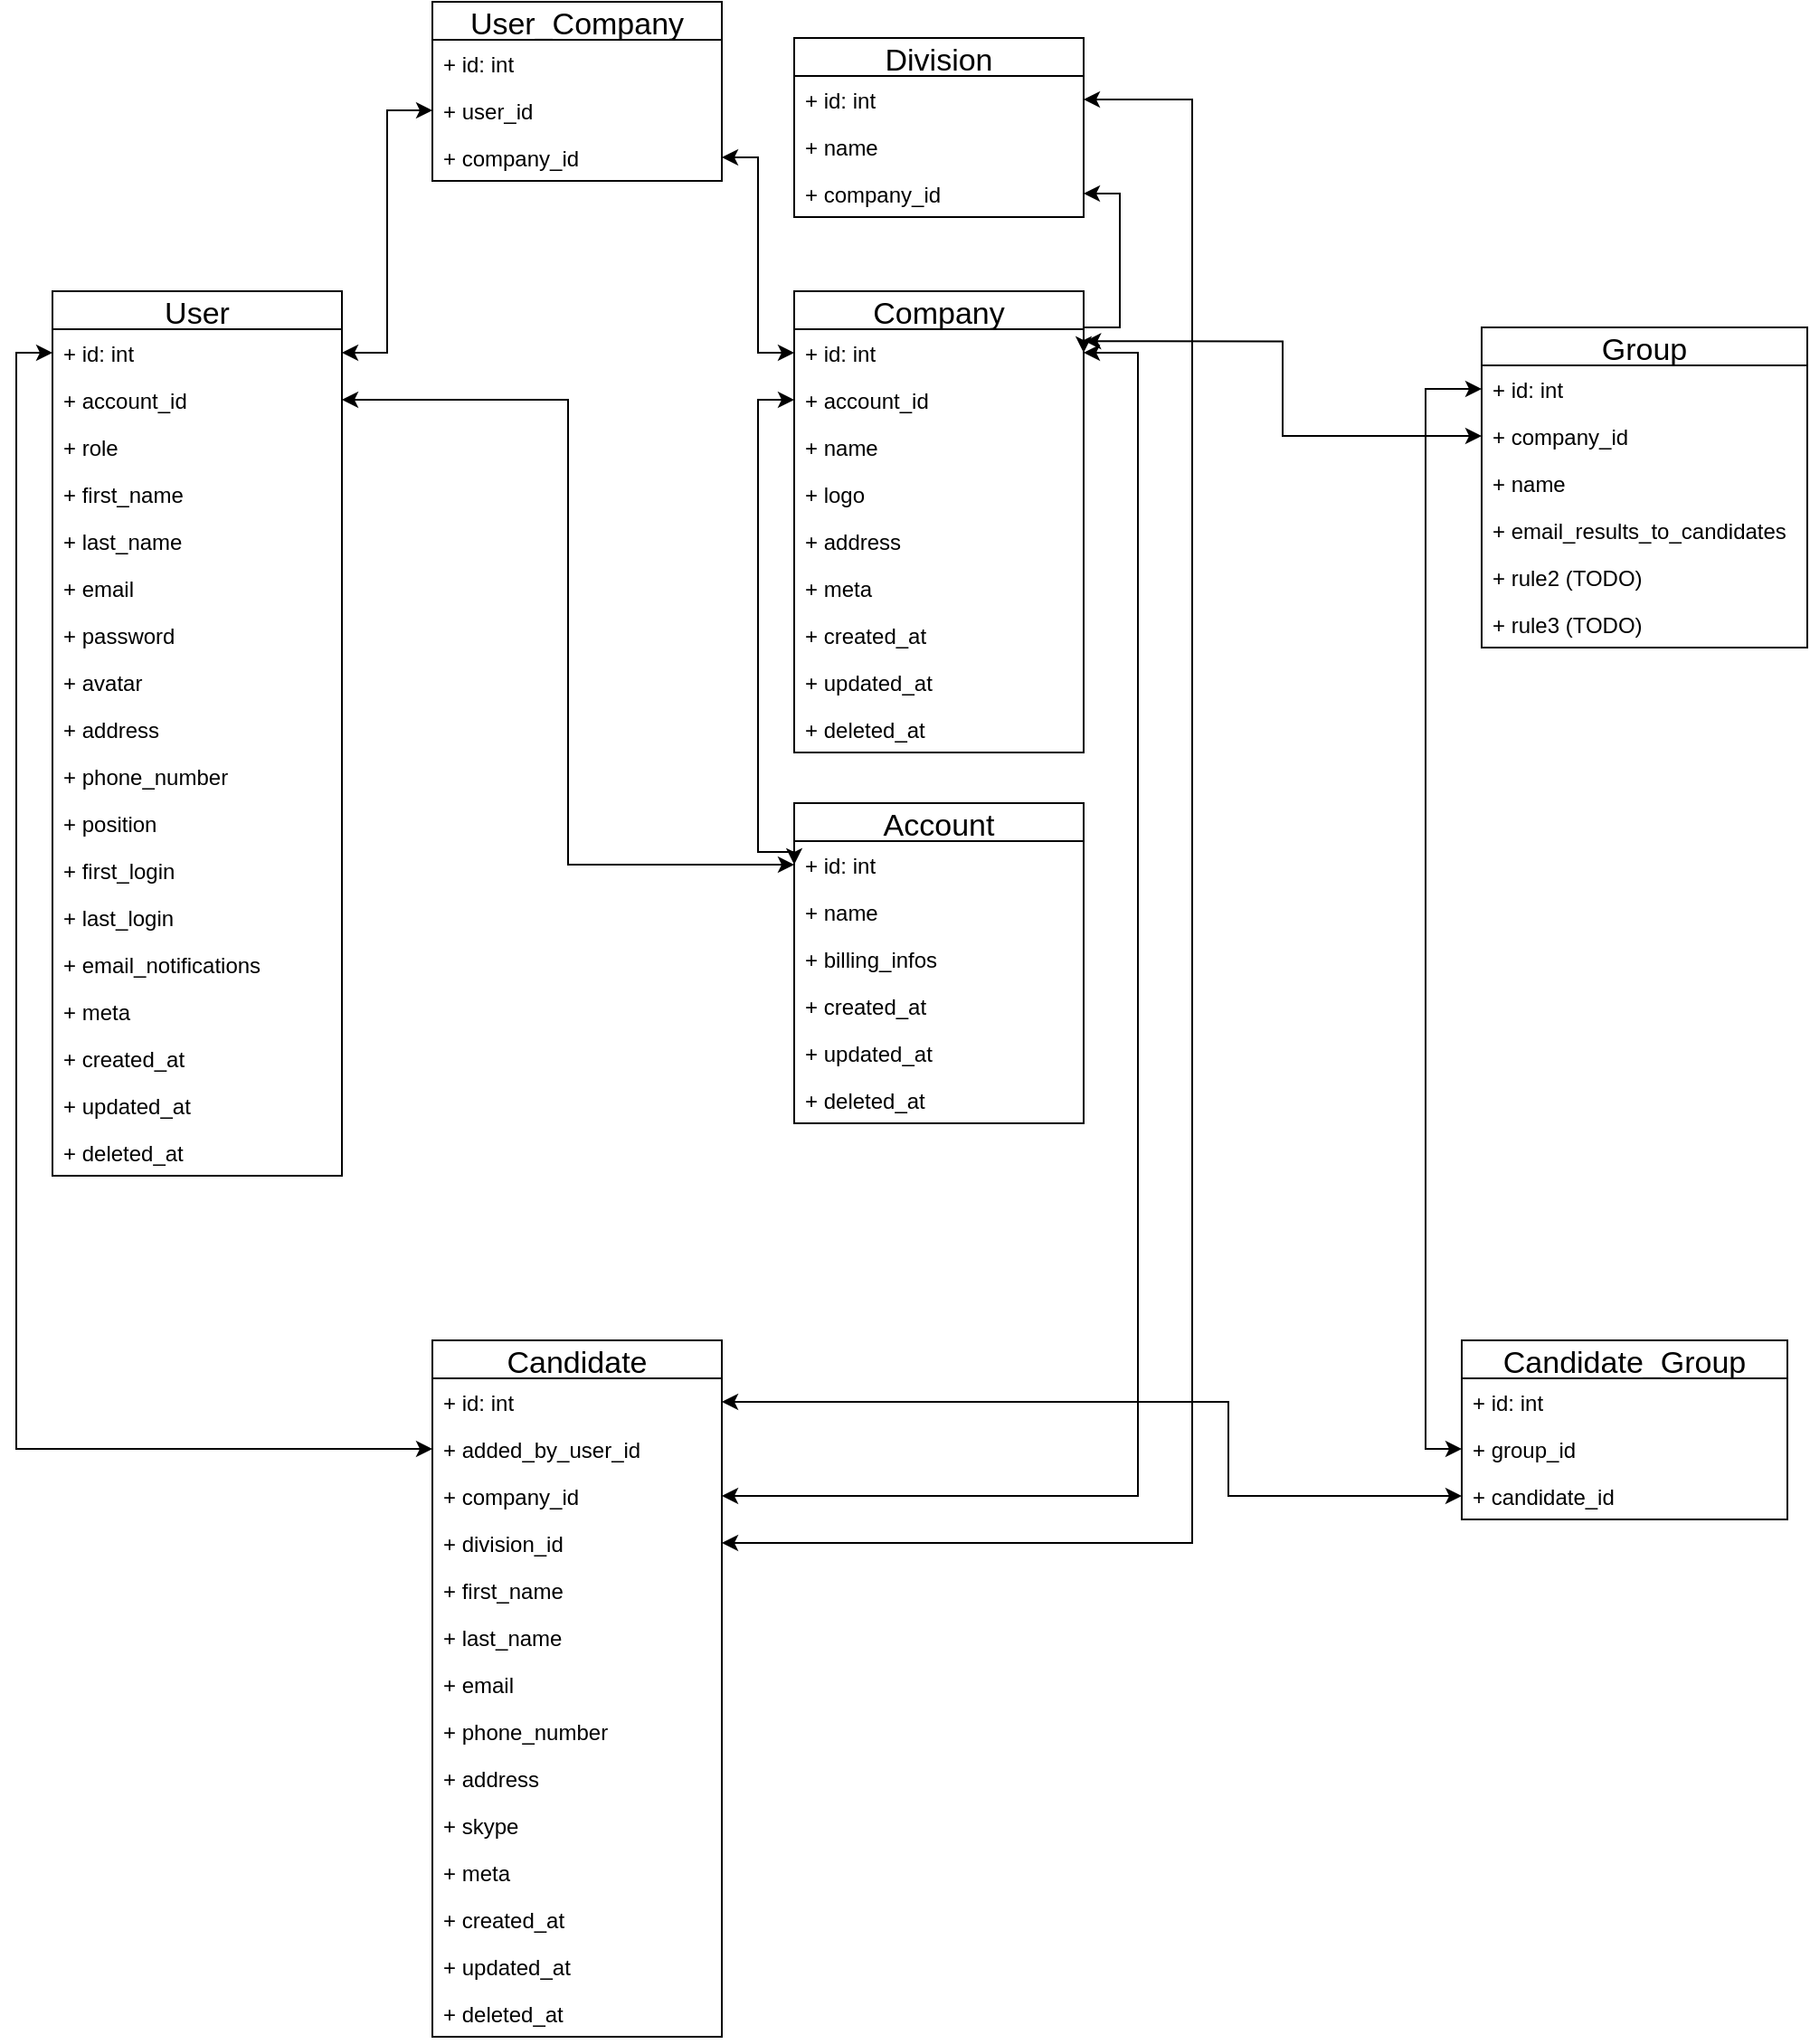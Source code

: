 <mxfile version="12.2.7" type="device" pages="1"><diagram name="Page-1" id="c4acf3e9-155e-7222-9cf6-157b1a14988f"><mxGraphModel dx="1114" dy="2570" grid="1" gridSize="10" guides="1" tooltips="1" connect="1" arrows="1" fold="1" page="1" pageScale="1" pageWidth="850" pageHeight="1100" background="#ffffff" math="0" shadow="0"><root><mxCell id="0"/><mxCell id="1" parent="0"/><object label="User" asdasdas="" asdasda="" id="b9Wboean_WY9golVHBbR-16"><mxCell style="swimlane;fontStyle=0;childLayout=stackLayout;horizontal=1;startSize=21;fillColor=none;horizontalStack=0;resizeParent=1;resizeParentMax=0;resizeLast=0;collapsible=1;marginBottom=0;fontSize=17;" vertex="1" parent="1"><mxGeometry x="70" y="110" width="160" height="489" as="geometry"><mxRectangle x="70" y="110" width="120" height="30" as="alternateBounds"/></mxGeometry></mxCell></object><mxCell id="b9Wboean_WY9golVHBbR-17" value="+ id: int" style="text;strokeColor=none;fillColor=none;align=left;verticalAlign=top;spacingLeft=4;spacingRight=4;overflow=hidden;rotatable=0;points=[[0,0.5],[1,0.5]];portConstraint=eastwest;" vertex="1" parent="b9Wboean_WY9golVHBbR-16"><mxGeometry y="21" width="160" height="26" as="geometry"/></mxCell><mxCell id="b9Wboean_WY9golVHBbR-54" value="+ account_id" style="text;strokeColor=none;fillColor=none;align=left;verticalAlign=top;spacingLeft=4;spacingRight=4;overflow=hidden;rotatable=0;points=[[0,0.5],[1,0.5]];portConstraint=eastwest;" vertex="1" parent="b9Wboean_WY9golVHBbR-16"><mxGeometry y="47" width="160" height="26" as="geometry"/></mxCell><mxCell id="b9Wboean_WY9golVHBbR-27" value="+ role" style="text;strokeColor=none;fillColor=none;align=left;verticalAlign=top;spacingLeft=4;spacingRight=4;overflow=hidden;rotatable=0;points=[[0,0.5],[1,0.5]];portConstraint=eastwest;" vertex="1" parent="b9Wboean_WY9golVHBbR-16"><mxGeometry y="73" width="160" height="26" as="geometry"/></mxCell><mxCell id="b9Wboean_WY9golVHBbR-18" value="+ first_name" style="text;strokeColor=none;fillColor=none;align=left;verticalAlign=top;spacingLeft=4;spacingRight=4;overflow=hidden;rotatable=0;points=[[0,0.5],[1,0.5]];portConstraint=eastwest;" vertex="1" parent="b9Wboean_WY9golVHBbR-16"><mxGeometry y="99" width="160" height="26" as="geometry"/></mxCell><mxCell id="b9Wboean_WY9golVHBbR-20" value="+ last_name" style="text;strokeColor=none;fillColor=none;align=left;verticalAlign=top;spacingLeft=4;spacingRight=4;overflow=hidden;rotatable=0;points=[[0,0.5],[1,0.5]];portConstraint=eastwest;" vertex="1" parent="b9Wboean_WY9golVHBbR-16"><mxGeometry y="125" width="160" height="26" as="geometry"/></mxCell><mxCell id="b9Wboean_WY9golVHBbR-21" value="+ email" style="text;strokeColor=none;fillColor=none;align=left;verticalAlign=top;spacingLeft=4;spacingRight=4;overflow=hidden;rotatable=0;points=[[0,0.5],[1,0.5]];portConstraint=eastwest;" vertex="1" parent="b9Wboean_WY9golVHBbR-16"><mxGeometry y="151" width="160" height="26" as="geometry"/></mxCell><mxCell id="b9Wboean_WY9golVHBbR-22" value="+ password" style="text;strokeColor=none;fillColor=none;align=left;verticalAlign=top;spacingLeft=4;spacingRight=4;overflow=hidden;rotatable=0;points=[[0,0.5],[1,0.5]];portConstraint=eastwest;" vertex="1" parent="b9Wboean_WY9golVHBbR-16"><mxGeometry y="177" width="160" height="26" as="geometry"/></mxCell><mxCell id="b9Wboean_WY9golVHBbR-23" value="+ avatar" style="text;strokeColor=none;fillColor=none;align=left;verticalAlign=top;spacingLeft=4;spacingRight=4;overflow=hidden;rotatable=0;points=[[0,0.5],[1,0.5]];portConstraint=eastwest;" vertex="1" parent="b9Wboean_WY9golVHBbR-16"><mxGeometry y="203" width="160" height="26" as="geometry"/></mxCell><mxCell id="b9Wboean_WY9golVHBbR-24" value="+ address" style="text;strokeColor=none;fillColor=none;align=left;verticalAlign=top;spacingLeft=4;spacingRight=4;overflow=hidden;rotatable=0;points=[[0,0.5],[1,0.5]];portConstraint=eastwest;" vertex="1" parent="b9Wboean_WY9golVHBbR-16"><mxGeometry y="229" width="160" height="26" as="geometry"/></mxCell><mxCell id="b9Wboean_WY9golVHBbR-25" value="+ phone_number" style="text;strokeColor=none;fillColor=none;align=left;verticalAlign=top;spacingLeft=4;spacingRight=4;overflow=hidden;rotatable=0;points=[[0,0.5],[1,0.5]];portConstraint=eastwest;" vertex="1" parent="b9Wboean_WY9golVHBbR-16"><mxGeometry y="255" width="160" height="26" as="geometry"/></mxCell><mxCell id="b9Wboean_WY9golVHBbR-26" value="+ position" style="text;strokeColor=none;fillColor=none;align=left;verticalAlign=top;spacingLeft=4;spacingRight=4;overflow=hidden;rotatable=0;points=[[0,0.5],[1,0.5]];portConstraint=eastwest;" vertex="1" parent="b9Wboean_WY9golVHBbR-16"><mxGeometry y="281" width="160" height="26" as="geometry"/></mxCell><mxCell id="b9Wboean_WY9golVHBbR-28" value="+ first_login&#10;" style="text;strokeColor=none;fillColor=none;align=left;verticalAlign=top;spacingLeft=4;spacingRight=4;overflow=hidden;rotatable=0;points=[[0,0.5],[1,0.5]];portConstraint=eastwest;" vertex="1" parent="b9Wboean_WY9golVHBbR-16"><mxGeometry y="307" width="160" height="26" as="geometry"/></mxCell><mxCell id="b9Wboean_WY9golVHBbR-29" value="+ last_login&#10;" style="text;strokeColor=none;fillColor=none;align=left;verticalAlign=top;spacingLeft=4;spacingRight=4;overflow=hidden;rotatable=0;points=[[0,0.5],[1,0.5]];portConstraint=eastwest;" vertex="1" parent="b9Wboean_WY9golVHBbR-16"><mxGeometry y="333" width="160" height="26" as="geometry"/></mxCell><mxCell id="b9Wboean_WY9golVHBbR-30" value="+ email_notifications" style="text;strokeColor=none;fillColor=none;align=left;verticalAlign=top;spacingLeft=4;spacingRight=4;overflow=hidden;rotatable=0;points=[[0,0.5],[1,0.5]];portConstraint=eastwest;" vertex="1" parent="b9Wboean_WY9golVHBbR-16"><mxGeometry y="359" width="160" height="26" as="geometry"/></mxCell><mxCell id="b9Wboean_WY9golVHBbR-129" value="+ meta" style="text;strokeColor=none;fillColor=none;align=left;verticalAlign=top;spacingLeft=4;spacingRight=4;overflow=hidden;rotatable=0;points=[[0,0.5],[1,0.5]];portConstraint=eastwest;" vertex="1" parent="b9Wboean_WY9golVHBbR-16"><mxGeometry y="385" width="160" height="26" as="geometry"/></mxCell><mxCell id="b9Wboean_WY9golVHBbR-31" value="+ created_at" style="text;strokeColor=none;fillColor=none;align=left;verticalAlign=top;spacingLeft=4;spacingRight=4;overflow=hidden;rotatable=0;points=[[0,0.5],[1,0.5]];portConstraint=eastwest;" vertex="1" parent="b9Wboean_WY9golVHBbR-16"><mxGeometry y="411" width="160" height="26" as="geometry"/></mxCell><mxCell id="b9Wboean_WY9golVHBbR-32" value="+ updated_at" style="text;strokeColor=none;fillColor=none;align=left;verticalAlign=top;spacingLeft=4;spacingRight=4;overflow=hidden;rotatable=0;points=[[0,0.5],[1,0.5]];portConstraint=eastwest;" vertex="1" parent="b9Wboean_WY9golVHBbR-16"><mxGeometry y="437" width="160" height="26" as="geometry"/></mxCell><mxCell id="b9Wboean_WY9golVHBbR-33" value="+ deleted_at" style="text;strokeColor=none;fillColor=none;align=left;verticalAlign=top;spacingLeft=4;spacingRight=4;overflow=hidden;rotatable=0;points=[[0,0.5],[1,0.5]];portConstraint=eastwest;" vertex="1" parent="b9Wboean_WY9golVHBbR-16"><mxGeometry y="463" width="160" height="26" as="geometry"/></mxCell><object label="Account" asdasdas="" asdasda="" id="b9Wboean_WY9golVHBbR-34"><mxCell style="swimlane;fontStyle=0;childLayout=stackLayout;horizontal=1;startSize=21;fillColor=none;horizontalStack=0;resizeParent=1;resizeParentMax=0;resizeLast=0;collapsible=1;marginBottom=0;fontSize=17;" vertex="1" parent="1"><mxGeometry x="480" y="393" width="160" height="177" as="geometry"><mxRectangle x="70" y="110" width="120" height="30" as="alternateBounds"/></mxGeometry></mxCell></object><mxCell id="b9Wboean_WY9golVHBbR-35" value="+ id: int" style="text;strokeColor=none;fillColor=none;align=left;verticalAlign=top;spacingLeft=4;spacingRight=4;overflow=hidden;rotatable=0;points=[[0,0.5],[1,0.5]];portConstraint=eastwest;" vertex="1" parent="b9Wboean_WY9golVHBbR-34"><mxGeometry y="21" width="160" height="26" as="geometry"/></mxCell><mxCell id="b9Wboean_WY9golVHBbR-36" value="+ name&#10;" style="text;strokeColor=none;fillColor=none;align=left;verticalAlign=top;spacingLeft=4;spacingRight=4;overflow=hidden;rotatable=0;points=[[0,0.5],[1,0.5]];portConstraint=eastwest;" vertex="1" parent="b9Wboean_WY9golVHBbR-34"><mxGeometry y="47" width="160" height="26" as="geometry"/></mxCell><mxCell id="b9Wboean_WY9golVHBbR-51" value="+ billing_infos" style="text;strokeColor=none;fillColor=none;align=left;verticalAlign=top;spacingLeft=4;spacingRight=4;overflow=hidden;rotatable=0;points=[[0,0.5],[1,0.5]];portConstraint=eastwest;" vertex="1" parent="b9Wboean_WY9golVHBbR-34"><mxGeometry y="73" width="160" height="26" as="geometry"/></mxCell><mxCell id="b9Wboean_WY9golVHBbR-52" value="+ created_at" style="text;strokeColor=none;fillColor=none;align=left;verticalAlign=top;spacingLeft=4;spacingRight=4;overflow=hidden;rotatable=0;points=[[0,0.5],[1,0.5]];portConstraint=eastwest;" vertex="1" parent="b9Wboean_WY9golVHBbR-34"><mxGeometry y="99" width="160" height="26" as="geometry"/></mxCell><mxCell id="b9Wboean_WY9golVHBbR-53" value="+ updated_at" style="text;strokeColor=none;fillColor=none;align=left;verticalAlign=top;spacingLeft=4;spacingRight=4;overflow=hidden;rotatable=0;points=[[0,0.5],[1,0.5]];portConstraint=eastwest;" vertex="1" parent="b9Wboean_WY9golVHBbR-34"><mxGeometry y="125" width="160" height="26" as="geometry"/></mxCell><mxCell id="b9Wboean_WY9golVHBbR-65" value="+ deleted_at" style="text;strokeColor=none;fillColor=none;align=left;verticalAlign=top;spacingLeft=4;spacingRight=4;overflow=hidden;rotatable=0;points=[[0,0.5],[1,0.5]];portConstraint=eastwest;" vertex="1" parent="b9Wboean_WY9golVHBbR-34"><mxGeometry y="151" width="160" height="26" as="geometry"/></mxCell><mxCell id="b9Wboean_WY9golVHBbR-57" style="edgeStyle=orthogonalEdgeStyle;rounded=0;orthogonalLoop=1;jettySize=auto;html=1;exitX=1;exitY=0.5;exitDx=0;exitDy=0;entryX=0;entryY=0.5;entryDx=0;entryDy=0;fontSize=17;startArrow=classic;startFill=1;" edge="1" parent="1" source="b9Wboean_WY9golVHBbR-54" target="b9Wboean_WY9golVHBbR-35"><mxGeometry relative="1" as="geometry"/></mxCell><object label="Company" asdasdas="" asdasda="" id="b9Wboean_WY9golVHBbR-58"><mxCell style="swimlane;fontStyle=0;childLayout=stackLayout;horizontal=1;startSize=21;fillColor=none;horizontalStack=0;resizeParent=1;resizeParentMax=0;resizeLast=0;collapsible=1;marginBottom=0;fontSize=17;" vertex="1" parent="1"><mxGeometry x="480" y="110" width="160" height="255" as="geometry"><mxRectangle x="70" y="110" width="120" height="30" as="alternateBounds"/></mxGeometry></mxCell></object><mxCell id="b9Wboean_WY9golVHBbR-59" value="+ id: int" style="text;strokeColor=none;fillColor=none;align=left;verticalAlign=top;spacingLeft=4;spacingRight=4;overflow=hidden;rotatable=0;points=[[0,0.5],[1,0.5]];portConstraint=eastwest;" vertex="1" parent="b9Wboean_WY9golVHBbR-58"><mxGeometry y="21" width="160" height="26" as="geometry"/></mxCell><mxCell id="b9Wboean_WY9golVHBbR-67" value="+ account_id" style="text;strokeColor=none;fillColor=none;align=left;verticalAlign=top;spacingLeft=4;spacingRight=4;overflow=hidden;rotatable=0;points=[[0,0.5],[1,0.5]];portConstraint=eastwest;" vertex="1" parent="b9Wboean_WY9golVHBbR-58"><mxGeometry y="47" width="160" height="26" as="geometry"/></mxCell><mxCell id="b9Wboean_WY9golVHBbR-60" value="+ name&#10;" style="text;strokeColor=none;fillColor=none;align=left;verticalAlign=top;spacingLeft=4;spacingRight=4;overflow=hidden;rotatable=0;points=[[0,0.5],[1,0.5]];portConstraint=eastwest;" vertex="1" parent="b9Wboean_WY9golVHBbR-58"><mxGeometry y="73" width="160" height="26" as="geometry"/></mxCell><mxCell id="b9Wboean_WY9golVHBbR-111" value="+ logo&#10;" style="text;strokeColor=none;fillColor=none;align=left;verticalAlign=top;spacingLeft=4;spacingRight=4;overflow=hidden;rotatable=0;points=[[0,0.5],[1,0.5]];portConstraint=eastwest;" vertex="1" parent="b9Wboean_WY9golVHBbR-58"><mxGeometry y="99" width="160" height="26" as="geometry"/></mxCell><mxCell id="b9Wboean_WY9golVHBbR-112" value="+ address&#10;" style="text;strokeColor=none;fillColor=none;align=left;verticalAlign=top;spacingLeft=4;spacingRight=4;overflow=hidden;rotatable=0;points=[[0,0.5],[1,0.5]];portConstraint=eastwest;" vertex="1" parent="b9Wboean_WY9golVHBbR-58"><mxGeometry y="125" width="160" height="26" as="geometry"/></mxCell><mxCell id="b9Wboean_WY9golVHBbR-130" value="+ meta" style="text;strokeColor=none;fillColor=none;align=left;verticalAlign=top;spacingLeft=4;spacingRight=4;overflow=hidden;rotatable=0;points=[[0,0.5],[1,0.5]];portConstraint=eastwest;" vertex="1" parent="b9Wboean_WY9golVHBbR-58"><mxGeometry y="151" width="160" height="26" as="geometry"/></mxCell><mxCell id="b9Wboean_WY9golVHBbR-62" value="+ created_at" style="text;strokeColor=none;fillColor=none;align=left;verticalAlign=top;spacingLeft=4;spacingRight=4;overflow=hidden;rotatable=0;points=[[0,0.5],[1,0.5]];portConstraint=eastwest;" vertex="1" parent="b9Wboean_WY9golVHBbR-58"><mxGeometry y="177" width="160" height="26" as="geometry"/></mxCell><mxCell id="b9Wboean_WY9golVHBbR-63" value="+ updated_at" style="text;strokeColor=none;fillColor=none;align=left;verticalAlign=top;spacingLeft=4;spacingRight=4;overflow=hidden;rotatable=0;points=[[0,0.5],[1,0.5]];portConstraint=eastwest;" vertex="1" parent="b9Wboean_WY9golVHBbR-58"><mxGeometry y="203" width="160" height="26" as="geometry"/></mxCell><mxCell id="b9Wboean_WY9golVHBbR-64" value="+ deleted_at" style="text;strokeColor=none;fillColor=none;align=left;verticalAlign=top;spacingLeft=4;spacingRight=4;overflow=hidden;rotatable=0;points=[[0,0.5],[1,0.5]];portConstraint=eastwest;" vertex="1" parent="b9Wboean_WY9golVHBbR-58"><mxGeometry y="229" width="160" height="26" as="geometry"/></mxCell><object label="User_Company" asdasdas="" asdasda="" id="b9Wboean_WY9golVHBbR-89"><mxCell style="swimlane;fontStyle=0;childLayout=stackLayout;horizontal=1;startSize=21;fillColor=none;horizontalStack=0;resizeParent=1;resizeParentMax=0;resizeLast=0;collapsible=1;marginBottom=0;fontSize=17;" vertex="1" parent="1"><mxGeometry x="280" y="-50" width="160" height="99" as="geometry"><mxRectangle x="70" y="110" width="120" height="30" as="alternateBounds"/></mxGeometry></mxCell></object><mxCell id="b9Wboean_WY9golVHBbR-90" value="+ id: int" style="text;strokeColor=none;fillColor=none;align=left;verticalAlign=top;spacingLeft=4;spacingRight=4;overflow=hidden;rotatable=0;points=[[0,0.5],[1,0.5]];portConstraint=eastwest;" vertex="1" parent="b9Wboean_WY9golVHBbR-89"><mxGeometry y="21" width="160" height="26" as="geometry"/></mxCell><mxCell id="b9Wboean_WY9golVHBbR-91" value="+ user_id" style="text;strokeColor=none;fillColor=none;align=left;verticalAlign=top;spacingLeft=4;spacingRight=4;overflow=hidden;rotatable=0;points=[[0,0.5],[1,0.5]];portConstraint=eastwest;" vertex="1" parent="b9Wboean_WY9golVHBbR-89"><mxGeometry y="47" width="160" height="26" as="geometry"/></mxCell><mxCell id="b9Wboean_WY9golVHBbR-92" value="+ company_id" style="text;strokeColor=none;fillColor=none;align=left;verticalAlign=top;spacingLeft=4;spacingRight=4;overflow=hidden;rotatable=0;points=[[0,0.5],[1,0.5]];portConstraint=eastwest;" vertex="1" parent="b9Wboean_WY9golVHBbR-89"><mxGeometry y="73" width="160" height="26" as="geometry"/></mxCell><mxCell id="b9Wboean_WY9golVHBbR-97" style="edgeStyle=orthogonalEdgeStyle;rounded=0;orthogonalLoop=1;jettySize=auto;html=1;startArrow=classic;startFill=1;fontSize=17;" edge="1" parent="1" source="b9Wboean_WY9golVHBbR-91" target="b9Wboean_WY9golVHBbR-17"><mxGeometry relative="1" as="geometry"/></mxCell><mxCell id="b9Wboean_WY9golVHBbR-98" style="edgeStyle=orthogonalEdgeStyle;rounded=0;orthogonalLoop=1;jettySize=auto;html=1;entryX=0;entryY=0.5;entryDx=0;entryDy=0;startArrow=classic;startFill=1;fontSize=17;" edge="1" parent="1" source="b9Wboean_WY9golVHBbR-92" target="b9Wboean_WY9golVHBbR-59"><mxGeometry relative="1" as="geometry"/></mxCell><mxCell id="b9Wboean_WY9golVHBbR-101" style="edgeStyle=orthogonalEdgeStyle;rounded=0;orthogonalLoop=1;jettySize=auto;html=1;entryX=0;entryY=0.5;entryDx=0;entryDy=0;startArrow=classic;startFill=1;fontSize=17;" edge="1" parent="1" source="b9Wboean_WY9golVHBbR-67" target="b9Wboean_WY9golVHBbR-35"><mxGeometry relative="1" as="geometry"><Array as="points"><mxPoint x="460" y="170"/><mxPoint x="460" y="420"/><mxPoint x="480" y="420"/></Array></mxGeometry></mxCell><object label="Division" asdasdas="" asdasda="" id="b9Wboean_WY9golVHBbR-102"><mxCell style="swimlane;fontStyle=0;childLayout=stackLayout;horizontal=1;startSize=21;fillColor=none;horizontalStack=0;resizeParent=1;resizeParentMax=0;resizeLast=0;collapsible=1;marginBottom=0;fontSize=17;" vertex="1" parent="1"><mxGeometry x="480" y="-30" width="160" height="99" as="geometry"><mxRectangle x="70" y="110" width="120" height="30" as="alternateBounds"/></mxGeometry></mxCell></object><mxCell id="b9Wboean_WY9golVHBbR-103" value="+ id: int" style="text;strokeColor=none;fillColor=none;align=left;verticalAlign=top;spacingLeft=4;spacingRight=4;overflow=hidden;rotatable=0;points=[[0,0.5],[1,0.5]];portConstraint=eastwest;" vertex="1" parent="b9Wboean_WY9golVHBbR-102"><mxGeometry y="21" width="160" height="26" as="geometry"/></mxCell><mxCell id="b9Wboean_WY9golVHBbR-105" value="+ name&#10;" style="text;strokeColor=none;fillColor=none;align=left;verticalAlign=top;spacingLeft=4;spacingRight=4;overflow=hidden;rotatable=0;points=[[0,0.5],[1,0.5]];portConstraint=eastwest;" vertex="1" parent="b9Wboean_WY9golVHBbR-102"><mxGeometry y="47" width="160" height="26" as="geometry"/></mxCell><mxCell id="b9Wboean_WY9golVHBbR-106" value="+ company_id" style="text;strokeColor=none;fillColor=none;align=left;verticalAlign=top;spacingLeft=4;spacingRight=4;overflow=hidden;rotatable=0;points=[[0,0.5],[1,0.5]];portConstraint=eastwest;" vertex="1" parent="b9Wboean_WY9golVHBbR-102"><mxGeometry y="73" width="160" height="26" as="geometry"/></mxCell><mxCell id="b9Wboean_WY9golVHBbR-109" style="edgeStyle=orthogonalEdgeStyle;rounded=0;orthogonalLoop=1;jettySize=auto;html=1;entryX=1;entryY=0.5;entryDx=0;entryDy=0;startArrow=classic;startFill=1;fontSize=17;" edge="1" parent="1" source="b9Wboean_WY9golVHBbR-106" target="b9Wboean_WY9golVHBbR-59"><mxGeometry relative="1" as="geometry"><Array as="points"><mxPoint x="660" y="56"/><mxPoint x="660" y="130"/><mxPoint x="640" y="130"/></Array></mxGeometry></mxCell><object label="Candidate" asdasdas="" asdasda="" id="b9Wboean_WY9golVHBbR-114"><mxCell style="swimlane;fontStyle=0;childLayout=stackLayout;horizontal=1;startSize=21;fillColor=none;horizontalStack=0;resizeParent=1;resizeParentMax=0;resizeLast=0;collapsible=1;marginBottom=0;fontSize=17;" vertex="1" parent="1"><mxGeometry x="280" y="690" width="160" height="385" as="geometry"><mxRectangle x="70" y="110" width="120" height="30" as="alternateBounds"/></mxGeometry></mxCell></object><mxCell id="b9Wboean_WY9golVHBbR-115" value="+ id: int" style="text;strokeColor=none;fillColor=none;align=left;verticalAlign=top;spacingLeft=4;spacingRight=4;overflow=hidden;rotatable=0;points=[[0,0.5],[1,0.5]];portConstraint=eastwest;" vertex="1" parent="b9Wboean_WY9golVHBbR-114"><mxGeometry y="21" width="160" height="26" as="geometry"/></mxCell><mxCell id="b9Wboean_WY9golVHBbR-116" value="+ added_by_user_id" style="text;strokeColor=none;fillColor=none;align=left;verticalAlign=top;spacingLeft=4;spacingRight=4;overflow=hidden;rotatable=0;points=[[0,0.5],[1,0.5]];portConstraint=eastwest;" vertex="1" parent="b9Wboean_WY9golVHBbR-114"><mxGeometry y="47" width="160" height="26" as="geometry"/></mxCell><mxCell id="b9Wboean_WY9golVHBbR-117" value="+ company_id" style="text;strokeColor=none;fillColor=none;align=left;verticalAlign=top;spacingLeft=4;spacingRight=4;overflow=hidden;rotatable=0;points=[[0,0.5],[1,0.5]];portConstraint=eastwest;" vertex="1" parent="b9Wboean_WY9golVHBbR-114"><mxGeometry y="73" width="160" height="26" as="geometry"/></mxCell><mxCell id="b9Wboean_WY9golVHBbR-121" value="+ division_id" style="text;strokeColor=none;fillColor=none;align=left;verticalAlign=top;spacingLeft=4;spacingRight=4;overflow=hidden;rotatable=0;points=[[0,0.5],[1,0.5]];portConstraint=eastwest;" vertex="1" parent="b9Wboean_WY9golVHBbR-114"><mxGeometry y="99" width="160" height="26" as="geometry"/></mxCell><mxCell id="b9Wboean_WY9golVHBbR-118" value="+ first_name" style="text;strokeColor=none;fillColor=none;align=left;verticalAlign=top;spacingLeft=4;spacingRight=4;overflow=hidden;rotatable=0;points=[[0,0.5],[1,0.5]];portConstraint=eastwest;" vertex="1" parent="b9Wboean_WY9golVHBbR-114"><mxGeometry y="125" width="160" height="26" as="geometry"/></mxCell><mxCell id="b9Wboean_WY9golVHBbR-119" value="+ last_name" style="text;strokeColor=none;fillColor=none;align=left;verticalAlign=top;spacingLeft=4;spacingRight=4;overflow=hidden;rotatable=0;points=[[0,0.5],[1,0.5]];portConstraint=eastwest;" vertex="1" parent="b9Wboean_WY9golVHBbR-114"><mxGeometry y="151" width="160" height="26" as="geometry"/></mxCell><mxCell id="b9Wboean_WY9golVHBbR-120" value="+ email" style="text;strokeColor=none;fillColor=none;align=left;verticalAlign=top;spacingLeft=4;spacingRight=4;overflow=hidden;rotatable=0;points=[[0,0.5],[1,0.5]];portConstraint=eastwest;" vertex="1" parent="b9Wboean_WY9golVHBbR-114"><mxGeometry y="177" width="160" height="26" as="geometry"/></mxCell><mxCell id="b9Wboean_WY9golVHBbR-122" value="+ phone_number" style="text;strokeColor=none;fillColor=none;align=left;verticalAlign=top;spacingLeft=4;spacingRight=4;overflow=hidden;rotatable=0;points=[[0,0.5],[1,0.5]];portConstraint=eastwest;" vertex="1" parent="b9Wboean_WY9golVHBbR-114"><mxGeometry y="203" width="160" height="26" as="geometry"/></mxCell><mxCell id="b9Wboean_WY9golVHBbR-123" value="+ address" style="text;strokeColor=none;fillColor=none;align=left;verticalAlign=top;spacingLeft=4;spacingRight=4;overflow=hidden;rotatable=0;points=[[0,0.5],[1,0.5]];portConstraint=eastwest;" vertex="1" parent="b9Wboean_WY9golVHBbR-114"><mxGeometry y="229" width="160" height="26" as="geometry"/></mxCell><mxCell id="b9Wboean_WY9golVHBbR-124" value="+ skype" style="text;strokeColor=none;fillColor=none;align=left;verticalAlign=top;spacingLeft=4;spacingRight=4;overflow=hidden;rotatable=0;points=[[0,0.5],[1,0.5]];portConstraint=eastwest;" vertex="1" parent="b9Wboean_WY9golVHBbR-114"><mxGeometry y="255" width="160" height="26" as="geometry"/></mxCell><mxCell id="b9Wboean_WY9golVHBbR-125" value="+ meta" style="text;strokeColor=none;fillColor=none;align=left;verticalAlign=top;spacingLeft=4;spacingRight=4;overflow=hidden;rotatable=0;points=[[0,0.5],[1,0.5]];portConstraint=eastwest;" vertex="1" parent="b9Wboean_WY9golVHBbR-114"><mxGeometry y="281" width="160" height="26" as="geometry"/></mxCell><mxCell id="b9Wboean_WY9golVHBbR-126" value="+ created_at" style="text;strokeColor=none;fillColor=none;align=left;verticalAlign=top;spacingLeft=4;spacingRight=4;overflow=hidden;rotatable=0;points=[[0,0.5],[1,0.5]];portConstraint=eastwest;" vertex="1" parent="b9Wboean_WY9golVHBbR-114"><mxGeometry y="307" width="160" height="26" as="geometry"/></mxCell><mxCell id="b9Wboean_WY9golVHBbR-127" value="+ updated_at" style="text;strokeColor=none;fillColor=none;align=left;verticalAlign=top;spacingLeft=4;spacingRight=4;overflow=hidden;rotatable=0;points=[[0,0.5],[1,0.5]];portConstraint=eastwest;" vertex="1" parent="b9Wboean_WY9golVHBbR-114"><mxGeometry y="333" width="160" height="26" as="geometry"/></mxCell><mxCell id="b9Wboean_WY9golVHBbR-128" value="+ deleted_at" style="text;strokeColor=none;fillColor=none;align=left;verticalAlign=top;spacingLeft=4;spacingRight=4;overflow=hidden;rotatable=0;points=[[0,0.5],[1,0.5]];portConstraint=eastwest;" vertex="1" parent="b9Wboean_WY9golVHBbR-114"><mxGeometry y="359" width="160" height="26" as="geometry"/></mxCell><mxCell id="b9Wboean_WY9golVHBbR-131" style="edgeStyle=orthogonalEdgeStyle;rounded=0;orthogonalLoop=1;jettySize=auto;html=1;entryX=0;entryY=0.5;entryDx=0;entryDy=0;startArrow=classic;startFill=1;fontSize=17;" edge="1" parent="1" source="b9Wboean_WY9golVHBbR-116" target="b9Wboean_WY9golVHBbR-17"><mxGeometry relative="1" as="geometry"/></mxCell><mxCell id="b9Wboean_WY9golVHBbR-133" style="edgeStyle=orthogonalEdgeStyle;rounded=0;orthogonalLoop=1;jettySize=auto;html=1;entryX=1;entryY=0.5;entryDx=0;entryDy=0;startArrow=classic;startFill=1;fontSize=17;" edge="1" parent="1" source="b9Wboean_WY9golVHBbR-117" target="b9Wboean_WY9golVHBbR-59"><mxGeometry relative="1" as="geometry"><Array as="points"><mxPoint x="670" y="776"/><mxPoint x="670" y="144"/></Array></mxGeometry></mxCell><mxCell id="b9Wboean_WY9golVHBbR-134" style="edgeStyle=orthogonalEdgeStyle;rounded=0;orthogonalLoop=1;jettySize=auto;html=1;startArrow=classic;startFill=1;fontSize=17;" edge="1" parent="1" source="b9Wboean_WY9golVHBbR-121" target="b9Wboean_WY9golVHBbR-103"><mxGeometry relative="1" as="geometry"><Array as="points"><mxPoint x="700" y="802"/><mxPoint x="700" y="4"/></Array></mxGeometry></mxCell><object label="Group" asdasdas="" asdasda="" id="b9Wboean_WY9golVHBbR-135"><mxCell style="swimlane;fontStyle=0;childLayout=stackLayout;horizontal=1;startSize=21;fillColor=none;horizontalStack=0;resizeParent=1;resizeParentMax=0;resizeLast=0;collapsible=1;marginBottom=0;fontSize=17;" vertex="1" parent="1"><mxGeometry x="860" y="130" width="180" height="177" as="geometry"><mxRectangle x="70" y="110" width="120" height="30" as="alternateBounds"/></mxGeometry></mxCell></object><mxCell id="b9Wboean_WY9golVHBbR-136" value="+ id: int" style="text;strokeColor=none;fillColor=none;align=left;verticalAlign=top;spacingLeft=4;spacingRight=4;overflow=hidden;rotatable=0;points=[[0,0.5],[1,0.5]];portConstraint=eastwest;" vertex="1" parent="b9Wboean_WY9golVHBbR-135"><mxGeometry y="21" width="180" height="26" as="geometry"/></mxCell><mxCell id="b9Wboean_WY9golVHBbR-145" value="+ company_id" style="text;strokeColor=none;fillColor=none;align=left;verticalAlign=top;spacingLeft=4;spacingRight=4;overflow=hidden;rotatable=0;points=[[0,0.5],[1,0.5]];portConstraint=eastwest;" vertex="1" parent="b9Wboean_WY9golVHBbR-135"><mxGeometry y="47" width="180" height="26" as="geometry"/></mxCell><mxCell id="b9Wboean_WY9golVHBbR-137" value="+ name&#10;" style="text;strokeColor=none;fillColor=none;align=left;verticalAlign=top;spacingLeft=4;spacingRight=4;overflow=hidden;rotatable=0;points=[[0,0.5],[1,0.5]];portConstraint=eastwest;" vertex="1" parent="b9Wboean_WY9golVHBbR-135"><mxGeometry y="73" width="180" height="26" as="geometry"/></mxCell><mxCell id="b9Wboean_WY9golVHBbR-138" value="+ email_results_to_candidates" style="text;strokeColor=none;fillColor=none;align=left;verticalAlign=top;spacingLeft=4;spacingRight=4;overflow=hidden;rotatable=0;points=[[0,0.5],[1,0.5]];portConstraint=eastwest;" vertex="1" parent="b9Wboean_WY9golVHBbR-135"><mxGeometry y="99" width="180" height="26" as="geometry"/></mxCell><mxCell id="b9Wboean_WY9golVHBbR-143" value="+ rule2 (TODO)" style="text;strokeColor=none;fillColor=none;align=left;verticalAlign=top;spacingLeft=4;spacingRight=4;overflow=hidden;rotatable=0;points=[[0,0.5],[1,0.5]];portConstraint=eastwest;" vertex="1" parent="b9Wboean_WY9golVHBbR-135"><mxGeometry y="125" width="180" height="26" as="geometry"/></mxCell><mxCell id="b9Wboean_WY9golVHBbR-144" value="+ rule3 (TODO)" style="text;strokeColor=none;fillColor=none;align=left;verticalAlign=top;spacingLeft=4;spacingRight=4;overflow=hidden;rotatable=0;points=[[0,0.5],[1,0.5]];portConstraint=eastwest;" vertex="1" parent="b9Wboean_WY9golVHBbR-135"><mxGeometry y="151" width="180" height="26" as="geometry"/></mxCell><mxCell id="b9Wboean_WY9golVHBbR-146" style="edgeStyle=orthogonalEdgeStyle;rounded=0;orthogonalLoop=1;jettySize=auto;html=1;entryX=1.004;entryY=0.256;entryDx=0;entryDy=0;entryPerimeter=0;startArrow=classic;startFill=1;fontSize=17;" edge="1" parent="1" source="b9Wboean_WY9golVHBbR-145" target="b9Wboean_WY9golVHBbR-59"><mxGeometry relative="1" as="geometry"/></mxCell><object label="Candidate_Group" asdasdas="" asdasda="" id="b9Wboean_WY9golVHBbR-147"><mxCell style="swimlane;fontStyle=0;childLayout=stackLayout;horizontal=1;startSize=21;fillColor=none;horizontalStack=0;resizeParent=1;resizeParentMax=0;resizeLast=0;collapsible=1;marginBottom=0;fontSize=17;" vertex="1" parent="1"><mxGeometry x="849" y="690" width="180" height="99" as="geometry"><mxRectangle x="70" y="110" width="120" height="30" as="alternateBounds"/></mxGeometry></mxCell></object><mxCell id="b9Wboean_WY9golVHBbR-148" value="+ id: int" style="text;strokeColor=none;fillColor=none;align=left;verticalAlign=top;spacingLeft=4;spacingRight=4;overflow=hidden;rotatable=0;points=[[0,0.5],[1,0.5]];portConstraint=eastwest;" vertex="1" parent="b9Wboean_WY9golVHBbR-147"><mxGeometry y="21" width="180" height="26" as="geometry"/></mxCell><mxCell id="b9Wboean_WY9golVHBbR-150" value="+ group_id" style="text;strokeColor=none;fillColor=none;align=left;verticalAlign=top;spacingLeft=4;spacingRight=4;overflow=hidden;rotatable=0;points=[[0,0.5],[1,0.5]];portConstraint=eastwest;" vertex="1" parent="b9Wboean_WY9golVHBbR-147"><mxGeometry y="47" width="180" height="26" as="geometry"/></mxCell><mxCell id="b9Wboean_WY9golVHBbR-149" value="+ candidate_id" style="text;strokeColor=none;fillColor=none;align=left;verticalAlign=top;spacingLeft=4;spacingRight=4;overflow=hidden;rotatable=0;points=[[0,0.5],[1,0.5]];portConstraint=eastwest;" vertex="1" parent="b9Wboean_WY9golVHBbR-147"><mxGeometry y="73" width="180" height="26" as="geometry"/></mxCell><mxCell id="b9Wboean_WY9golVHBbR-154" style="edgeStyle=orthogonalEdgeStyle;rounded=0;orthogonalLoop=1;jettySize=auto;html=1;exitX=0;exitY=0.5;exitDx=0;exitDy=0;entryX=0;entryY=0.5;entryDx=0;entryDy=0;startArrow=classic;startFill=1;fontSize=17;" edge="1" parent="1" source="b9Wboean_WY9golVHBbR-150" target="b9Wboean_WY9golVHBbR-136"><mxGeometry relative="1" as="geometry"/></mxCell><mxCell id="b9Wboean_WY9golVHBbR-155" style="edgeStyle=orthogonalEdgeStyle;rounded=0;orthogonalLoop=1;jettySize=auto;html=1;entryX=1;entryY=0.5;entryDx=0;entryDy=0;startArrow=classic;startFill=1;fontSize=17;" edge="1" parent="1" source="b9Wboean_WY9golVHBbR-149" target="b9Wboean_WY9golVHBbR-115"><mxGeometry relative="1" as="geometry"><Array as="points"><mxPoint x="720" y="776"/><mxPoint x="720" y="724"/></Array></mxGeometry></mxCell></root></mxGraphModel></diagram></mxfile>